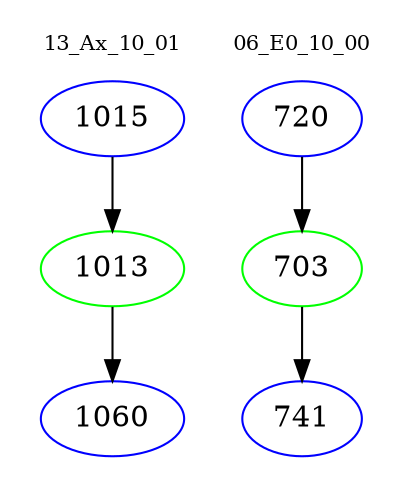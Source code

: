 digraph{
subgraph cluster_0 {
color = white
label = "13_Ax_10_01";
fontsize=10;
T0_1015 [label="1015", color="blue"]
T0_1015 -> T0_1013 [color="black"]
T0_1013 [label="1013", color="green"]
T0_1013 -> T0_1060 [color="black"]
T0_1060 [label="1060", color="blue"]
}
subgraph cluster_1 {
color = white
label = "06_E0_10_00";
fontsize=10;
T1_720 [label="720", color="blue"]
T1_720 -> T1_703 [color="black"]
T1_703 [label="703", color="green"]
T1_703 -> T1_741 [color="black"]
T1_741 [label="741", color="blue"]
}
}
